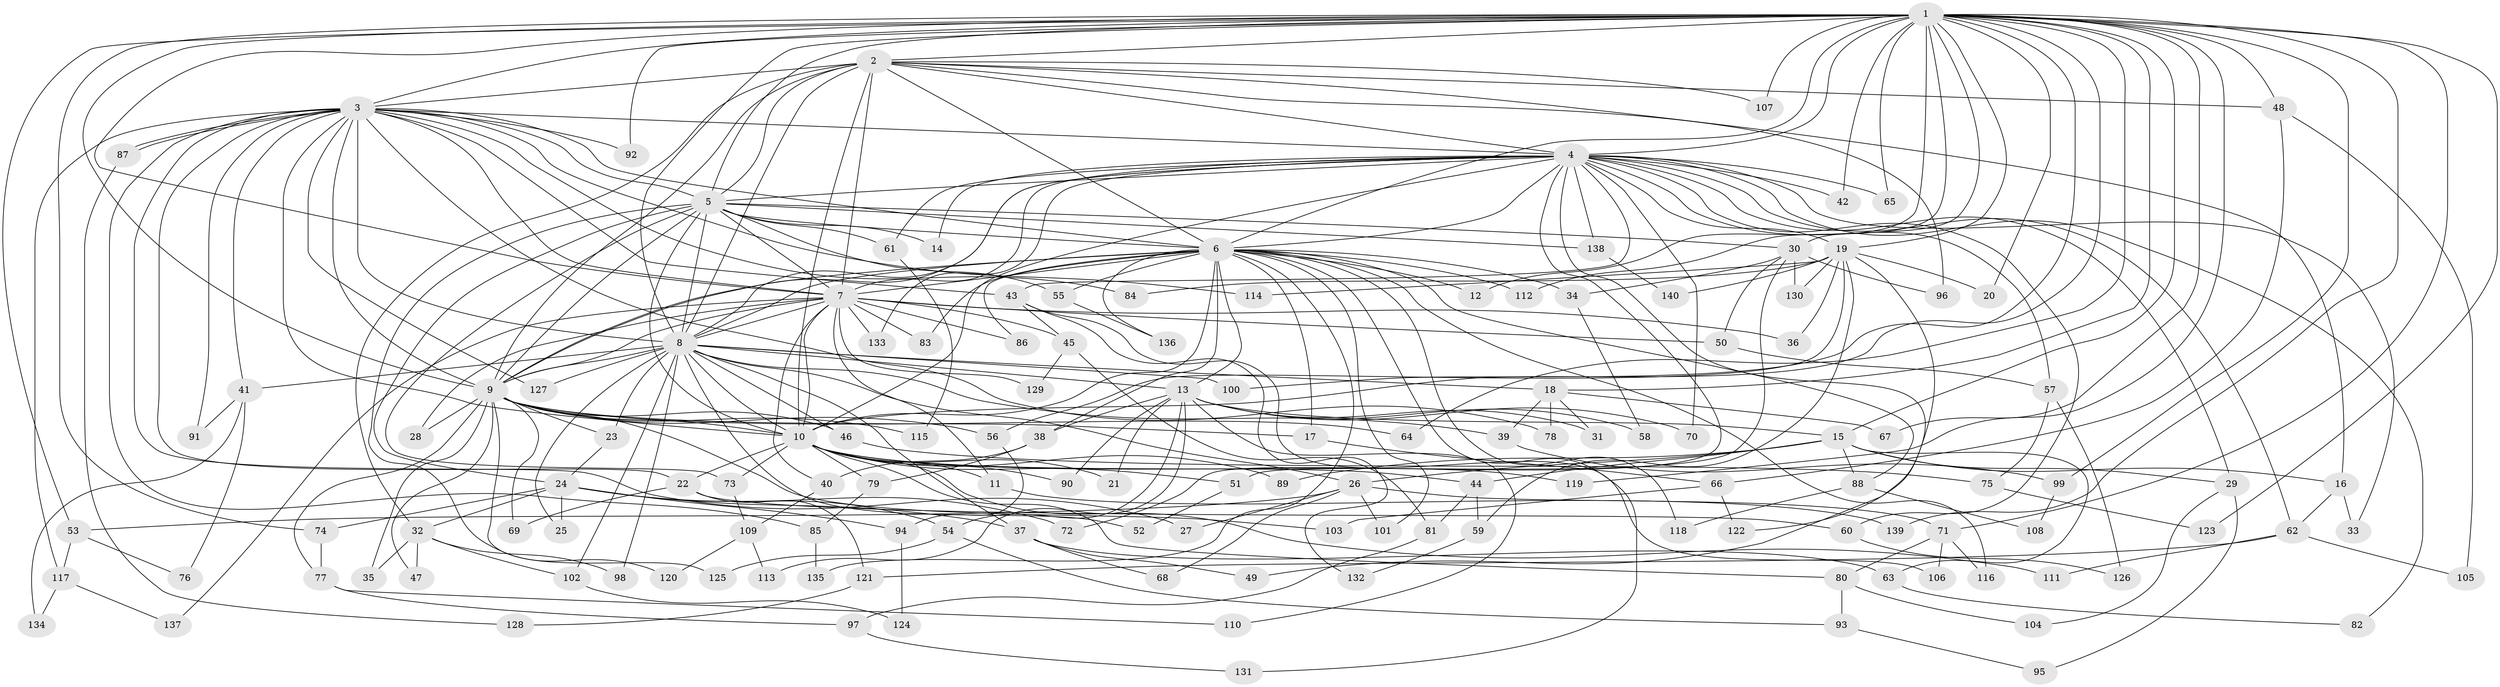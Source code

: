 // coarse degree distribution, {27: 0.023529411764705882, 20: 0.023529411764705882, 11: 0.03529411764705882, 18: 0.023529411764705882, 19: 0.011764705882352941, 2: 0.5176470588235295, 8: 0.023529411764705882, 4: 0.07058823529411765, 5: 0.07058823529411765, 6: 0.07058823529411765, 10: 0.011764705882352941, 3: 0.11764705882352941}
// Generated by graph-tools (version 1.1) at 2025/49/03/04/25 22:49:44]
// undirected, 140 vertices, 305 edges
graph export_dot {
  node [color=gray90,style=filled];
  1;
  2;
  3;
  4;
  5;
  6;
  7;
  8;
  9;
  10;
  11;
  12;
  13;
  14;
  15;
  16;
  17;
  18;
  19;
  20;
  21;
  22;
  23;
  24;
  25;
  26;
  27;
  28;
  29;
  30;
  31;
  32;
  33;
  34;
  35;
  36;
  37;
  38;
  39;
  40;
  41;
  42;
  43;
  44;
  45;
  46;
  47;
  48;
  49;
  50;
  51;
  52;
  53;
  54;
  55;
  56;
  57;
  58;
  59;
  60;
  61;
  62;
  63;
  64;
  65;
  66;
  67;
  68;
  69;
  70;
  71;
  72;
  73;
  74;
  75;
  76;
  77;
  78;
  79;
  80;
  81;
  82;
  83;
  84;
  85;
  86;
  87;
  88;
  89;
  90;
  91;
  92;
  93;
  94;
  95;
  96;
  97;
  98;
  99;
  100;
  101;
  102;
  103;
  104;
  105;
  106;
  107;
  108;
  109;
  110;
  111;
  112;
  113;
  114;
  115;
  116;
  117;
  118;
  119;
  120;
  121;
  122;
  123;
  124;
  125;
  126;
  127;
  128;
  129;
  130;
  131;
  132;
  133;
  134;
  135;
  136;
  137;
  138;
  139;
  140;
  1 -- 2;
  1 -- 3;
  1 -- 4;
  1 -- 5;
  1 -- 6;
  1 -- 7;
  1 -- 8;
  1 -- 9;
  1 -- 10;
  1 -- 12;
  1 -- 15;
  1 -- 18;
  1 -- 19;
  1 -- 20;
  1 -- 30;
  1 -- 42;
  1 -- 48;
  1 -- 53;
  1 -- 64;
  1 -- 65;
  1 -- 67;
  1 -- 71;
  1 -- 74;
  1 -- 92;
  1 -- 99;
  1 -- 100;
  1 -- 107;
  1 -- 112;
  1 -- 119;
  1 -- 123;
  1 -- 139;
  2 -- 3;
  2 -- 4;
  2 -- 5;
  2 -- 6;
  2 -- 7;
  2 -- 8;
  2 -- 9;
  2 -- 10;
  2 -- 16;
  2 -- 32;
  2 -- 48;
  2 -- 96;
  2 -- 107;
  3 -- 4;
  3 -- 5;
  3 -- 6;
  3 -- 7;
  3 -- 8;
  3 -- 9;
  3 -- 10;
  3 -- 22;
  3 -- 27;
  3 -- 41;
  3 -- 43;
  3 -- 78;
  3 -- 84;
  3 -- 85;
  3 -- 87;
  3 -- 87;
  3 -- 91;
  3 -- 92;
  3 -- 114;
  3 -- 117;
  3 -- 127;
  4 -- 5;
  4 -- 6;
  4 -- 7;
  4 -- 8;
  4 -- 9;
  4 -- 10;
  4 -- 14;
  4 -- 19;
  4 -- 29;
  4 -- 33;
  4 -- 42;
  4 -- 43;
  4 -- 49;
  4 -- 57;
  4 -- 60;
  4 -- 61;
  4 -- 62;
  4 -- 65;
  4 -- 70;
  4 -- 72;
  4 -- 82;
  4 -- 133;
  4 -- 138;
  5 -- 6;
  5 -- 7;
  5 -- 8;
  5 -- 9;
  5 -- 10;
  5 -- 14;
  5 -- 24;
  5 -- 30;
  5 -- 55;
  5 -- 61;
  5 -- 73;
  5 -- 120;
  5 -- 138;
  6 -- 7;
  6 -- 8;
  6 -- 9;
  6 -- 10;
  6 -- 12;
  6 -- 13;
  6 -- 17;
  6 -- 34;
  6 -- 38;
  6 -- 55;
  6 -- 83;
  6 -- 86;
  6 -- 88;
  6 -- 101;
  6 -- 112;
  6 -- 116;
  6 -- 118;
  6 -- 131;
  6 -- 135;
  6 -- 136;
  7 -- 8;
  7 -- 9;
  7 -- 10;
  7 -- 11;
  7 -- 28;
  7 -- 36;
  7 -- 40;
  7 -- 45;
  7 -- 50;
  7 -- 83;
  7 -- 86;
  7 -- 129;
  7 -- 133;
  7 -- 137;
  8 -- 9;
  8 -- 10;
  8 -- 13;
  8 -- 18;
  8 -- 23;
  8 -- 25;
  8 -- 26;
  8 -- 37;
  8 -- 39;
  8 -- 41;
  8 -- 46;
  8 -- 52;
  8 -- 98;
  8 -- 100;
  8 -- 102;
  8 -- 127;
  9 -- 10;
  9 -- 17;
  9 -- 23;
  9 -- 28;
  9 -- 35;
  9 -- 46;
  9 -- 47;
  9 -- 56;
  9 -- 64;
  9 -- 69;
  9 -- 77;
  9 -- 103;
  9 -- 115;
  9 -- 125;
  10 -- 11;
  10 -- 21;
  10 -- 22;
  10 -- 44;
  10 -- 51;
  10 -- 73;
  10 -- 79;
  10 -- 80;
  10 -- 89;
  10 -- 90;
  10 -- 111;
  10 -- 119;
  11 -- 139;
  13 -- 15;
  13 -- 21;
  13 -- 31;
  13 -- 38;
  13 -- 54;
  13 -- 58;
  13 -- 70;
  13 -- 90;
  13 -- 110;
  13 -- 113;
  15 -- 16;
  15 -- 26;
  15 -- 29;
  15 -- 44;
  15 -- 63;
  15 -- 88;
  15 -- 89;
  16 -- 33;
  16 -- 62;
  17 -- 66;
  18 -- 31;
  18 -- 39;
  18 -- 67;
  18 -- 78;
  19 -- 20;
  19 -- 36;
  19 -- 56;
  19 -- 59;
  19 -- 84;
  19 -- 114;
  19 -- 122;
  19 -- 130;
  19 -- 140;
  22 -- 60;
  22 -- 69;
  22 -- 121;
  23 -- 24;
  24 -- 25;
  24 -- 32;
  24 -- 37;
  24 -- 54;
  24 -- 72;
  24 -- 74;
  24 -- 94;
  26 -- 27;
  26 -- 53;
  26 -- 68;
  26 -- 71;
  26 -- 101;
  29 -- 95;
  29 -- 104;
  30 -- 34;
  30 -- 50;
  30 -- 51;
  30 -- 96;
  30 -- 130;
  32 -- 35;
  32 -- 47;
  32 -- 98;
  32 -- 102;
  34 -- 58;
  37 -- 49;
  37 -- 63;
  37 -- 68;
  38 -- 40;
  38 -- 79;
  39 -- 99;
  40 -- 109;
  41 -- 76;
  41 -- 91;
  41 -- 134;
  43 -- 45;
  43 -- 106;
  43 -- 132;
  44 -- 59;
  44 -- 81;
  45 -- 81;
  45 -- 129;
  46 -- 75;
  48 -- 66;
  48 -- 105;
  50 -- 57;
  51 -- 52;
  53 -- 76;
  53 -- 117;
  54 -- 93;
  54 -- 125;
  55 -- 136;
  56 -- 94;
  57 -- 75;
  57 -- 126;
  59 -- 132;
  60 -- 126;
  61 -- 115;
  62 -- 105;
  62 -- 111;
  62 -- 121;
  63 -- 82;
  66 -- 103;
  66 -- 122;
  71 -- 80;
  71 -- 106;
  71 -- 116;
  73 -- 109;
  74 -- 77;
  75 -- 123;
  77 -- 97;
  77 -- 110;
  79 -- 85;
  80 -- 93;
  80 -- 104;
  81 -- 97;
  85 -- 135;
  87 -- 128;
  88 -- 108;
  88 -- 118;
  93 -- 95;
  94 -- 124;
  97 -- 131;
  99 -- 108;
  102 -- 124;
  109 -- 113;
  109 -- 120;
  117 -- 134;
  117 -- 137;
  121 -- 128;
  138 -- 140;
}
